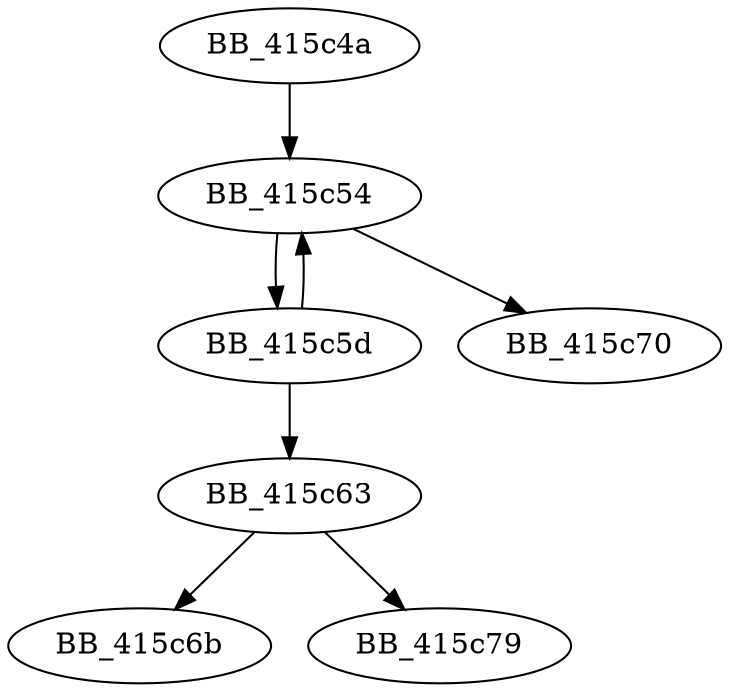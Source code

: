 DiGraph __get_errno_from_oserr{
BB_415c4a->BB_415c54
BB_415c54->BB_415c5d
BB_415c54->BB_415c70
BB_415c5d->BB_415c54
BB_415c5d->BB_415c63
BB_415c63->BB_415c6b
BB_415c63->BB_415c79
}

